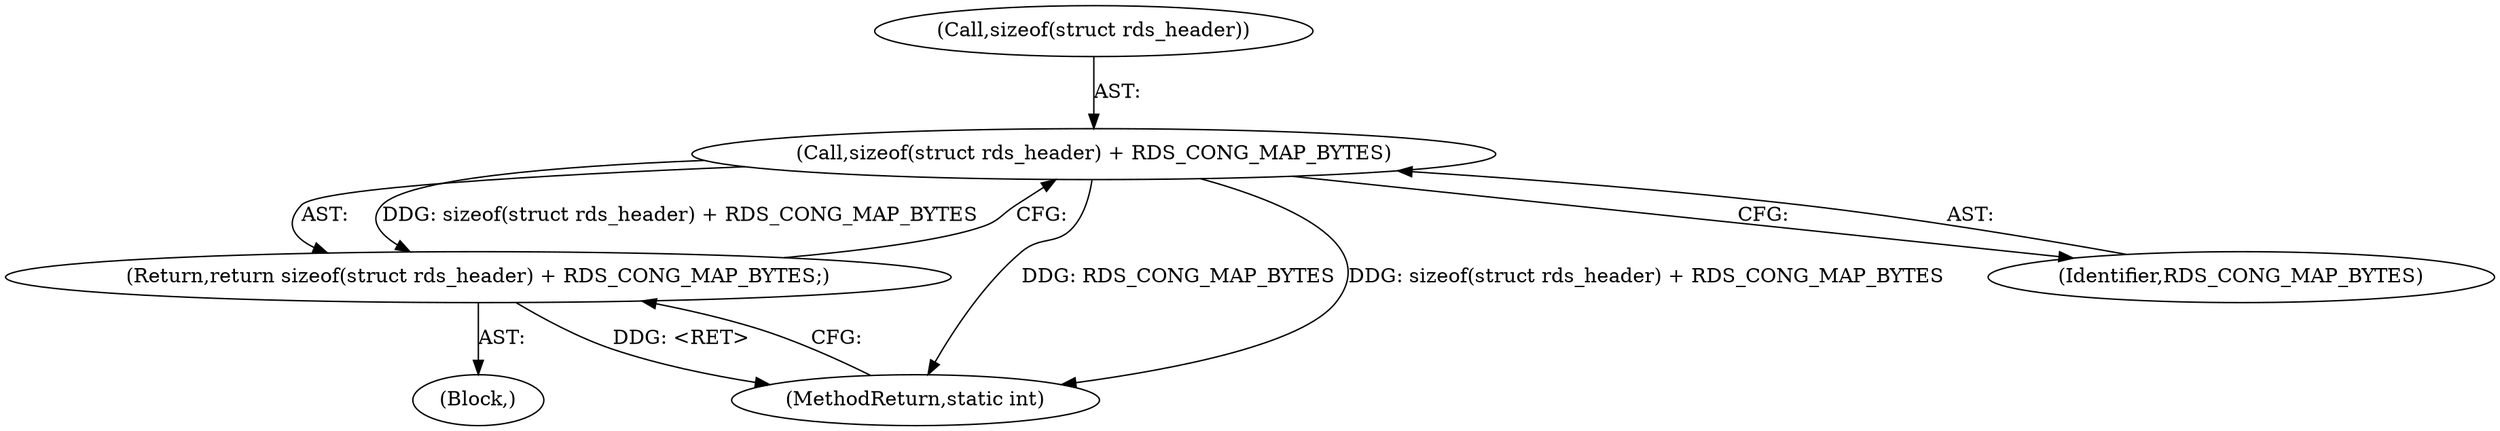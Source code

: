 digraph "1_linux_6094628bfd94323fc1cea05ec2c6affd98c18f7f_0@del" {
"1000129" [label="(Call,sizeof(struct rds_header) + RDS_CONG_MAP_BYTES)"];
"1000128" [label="(Return,return sizeof(struct rds_header) + RDS_CONG_MAP_BYTES;)"];
"1000192" [label="(MethodReturn,static int)"];
"1000132" [label="(Identifier,RDS_CONG_MAP_BYTES)"];
"1000129" [label="(Call,sizeof(struct rds_header) + RDS_CONG_MAP_BYTES)"];
"1000119" [label="(Block,)"];
"1000128" [label="(Return,return sizeof(struct rds_header) + RDS_CONG_MAP_BYTES;)"];
"1000130" [label="(Call,sizeof(struct rds_header))"];
"1000129" -> "1000128"  [label="AST: "];
"1000129" -> "1000132"  [label="CFG: "];
"1000130" -> "1000129"  [label="AST: "];
"1000132" -> "1000129"  [label="AST: "];
"1000128" -> "1000129"  [label="CFG: "];
"1000129" -> "1000192"  [label="DDG: RDS_CONG_MAP_BYTES"];
"1000129" -> "1000192"  [label="DDG: sizeof(struct rds_header) + RDS_CONG_MAP_BYTES"];
"1000129" -> "1000128"  [label="DDG: sizeof(struct rds_header) + RDS_CONG_MAP_BYTES"];
"1000128" -> "1000119"  [label="AST: "];
"1000192" -> "1000128"  [label="CFG: "];
"1000128" -> "1000192"  [label="DDG: <RET>"];
}
